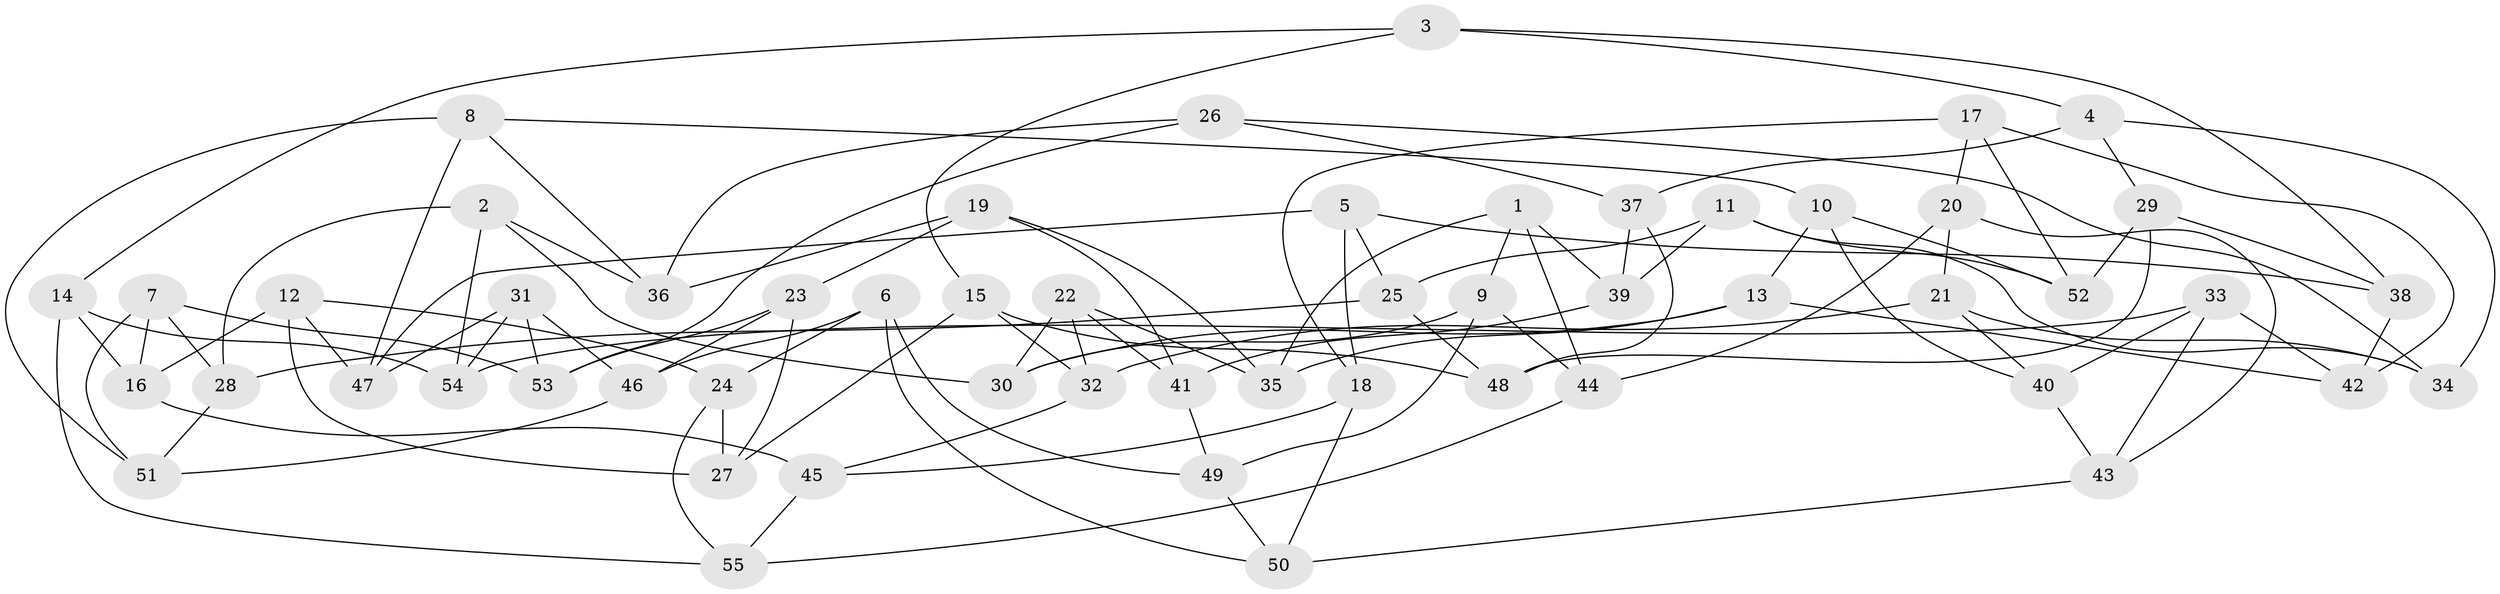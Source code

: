 // coarse degree distribution, {4: 0.125, 3: 0.375, 2: 0.125, 6: 0.125, 5: 0.0625, 7: 0.0625, 8: 0.0625, 10: 0.0625}
// Generated by graph-tools (version 1.1) at 2025/02/03/04/25 22:02:42]
// undirected, 55 vertices, 110 edges
graph export_dot {
graph [start="1"]
  node [color=gray90,style=filled];
  1;
  2;
  3;
  4;
  5;
  6;
  7;
  8;
  9;
  10;
  11;
  12;
  13;
  14;
  15;
  16;
  17;
  18;
  19;
  20;
  21;
  22;
  23;
  24;
  25;
  26;
  27;
  28;
  29;
  30;
  31;
  32;
  33;
  34;
  35;
  36;
  37;
  38;
  39;
  40;
  41;
  42;
  43;
  44;
  45;
  46;
  47;
  48;
  49;
  50;
  51;
  52;
  53;
  54;
  55;
  1 -- 39;
  1 -- 35;
  1 -- 44;
  1 -- 9;
  2 -- 30;
  2 -- 54;
  2 -- 36;
  2 -- 28;
  3 -- 4;
  3 -- 38;
  3 -- 14;
  3 -- 15;
  4 -- 29;
  4 -- 37;
  4 -- 34;
  5 -- 47;
  5 -- 18;
  5 -- 25;
  5 -- 38;
  6 -- 24;
  6 -- 49;
  6 -- 50;
  6 -- 46;
  7 -- 51;
  7 -- 28;
  7 -- 53;
  7 -- 16;
  8 -- 36;
  8 -- 10;
  8 -- 47;
  8 -- 51;
  9 -- 49;
  9 -- 30;
  9 -- 44;
  10 -- 52;
  10 -- 40;
  10 -- 13;
  11 -- 52;
  11 -- 25;
  11 -- 39;
  11 -- 34;
  12 -- 16;
  12 -- 47;
  12 -- 24;
  12 -- 27;
  13 -- 35;
  13 -- 30;
  13 -- 42;
  14 -- 54;
  14 -- 55;
  14 -- 16;
  15 -- 27;
  15 -- 48;
  15 -- 32;
  16 -- 45;
  17 -- 52;
  17 -- 20;
  17 -- 18;
  17 -- 42;
  18 -- 45;
  18 -- 50;
  19 -- 36;
  19 -- 41;
  19 -- 23;
  19 -- 35;
  20 -- 21;
  20 -- 43;
  20 -- 44;
  21 -- 40;
  21 -- 34;
  21 -- 32;
  22 -- 32;
  22 -- 30;
  22 -- 35;
  22 -- 41;
  23 -- 53;
  23 -- 27;
  23 -- 46;
  24 -- 27;
  24 -- 55;
  25 -- 48;
  25 -- 28;
  26 -- 36;
  26 -- 37;
  26 -- 34;
  26 -- 53;
  28 -- 51;
  29 -- 38;
  29 -- 52;
  29 -- 48;
  31 -- 47;
  31 -- 54;
  31 -- 53;
  31 -- 46;
  32 -- 45;
  33 -- 54;
  33 -- 43;
  33 -- 42;
  33 -- 40;
  37 -- 39;
  37 -- 48;
  38 -- 42;
  39 -- 41;
  40 -- 43;
  41 -- 49;
  43 -- 50;
  44 -- 55;
  45 -- 55;
  46 -- 51;
  49 -- 50;
}
